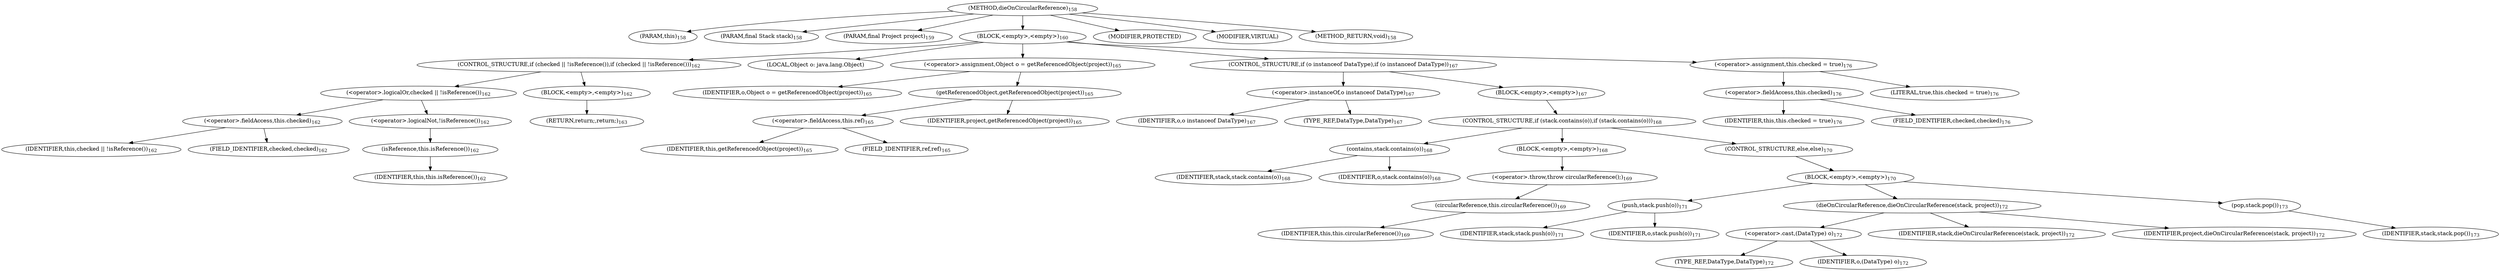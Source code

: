 digraph "dieOnCircularReference" {  
"95" [label = <(METHOD,dieOnCircularReference)<SUB>158</SUB>> ]
"6" [label = <(PARAM,this)<SUB>158</SUB>> ]
"96" [label = <(PARAM,final Stack stack)<SUB>158</SUB>> ]
"97" [label = <(PARAM,final Project project)<SUB>159</SUB>> ]
"98" [label = <(BLOCK,&lt;empty&gt;,&lt;empty&gt;)<SUB>160</SUB>> ]
"99" [label = <(CONTROL_STRUCTURE,if (checked || !isReference()),if (checked || !isReference()))<SUB>162</SUB>> ]
"100" [label = <(&lt;operator&gt;.logicalOr,checked || !isReference())<SUB>162</SUB>> ]
"101" [label = <(&lt;operator&gt;.fieldAccess,this.checked)<SUB>162</SUB>> ]
"102" [label = <(IDENTIFIER,this,checked || !isReference())<SUB>162</SUB>> ]
"103" [label = <(FIELD_IDENTIFIER,checked,checked)<SUB>162</SUB>> ]
"104" [label = <(&lt;operator&gt;.logicalNot,!isReference())<SUB>162</SUB>> ]
"105" [label = <(isReference,this.isReference())<SUB>162</SUB>> ]
"5" [label = <(IDENTIFIER,this,this.isReference())<SUB>162</SUB>> ]
"106" [label = <(BLOCK,&lt;empty&gt;,&lt;empty&gt;)<SUB>162</SUB>> ]
"107" [label = <(RETURN,return;,return;)<SUB>163</SUB>> ]
"108" [label = <(LOCAL,Object o: java.lang.Object)> ]
"109" [label = <(&lt;operator&gt;.assignment,Object o = getReferencedObject(project))<SUB>165</SUB>> ]
"110" [label = <(IDENTIFIER,o,Object o = getReferencedObject(project))<SUB>165</SUB>> ]
"111" [label = <(getReferencedObject,getReferencedObject(project))<SUB>165</SUB>> ]
"112" [label = <(&lt;operator&gt;.fieldAccess,this.ref)<SUB>165</SUB>> ]
"113" [label = <(IDENTIFIER,this,getReferencedObject(project))<SUB>165</SUB>> ]
"114" [label = <(FIELD_IDENTIFIER,ref,ref)<SUB>165</SUB>> ]
"115" [label = <(IDENTIFIER,project,getReferencedObject(project))<SUB>165</SUB>> ]
"116" [label = <(CONTROL_STRUCTURE,if (o instanceof DataType),if (o instanceof DataType))<SUB>167</SUB>> ]
"117" [label = <(&lt;operator&gt;.instanceOf,o instanceof DataType)<SUB>167</SUB>> ]
"118" [label = <(IDENTIFIER,o,o instanceof DataType)<SUB>167</SUB>> ]
"119" [label = <(TYPE_REF,DataType,DataType)<SUB>167</SUB>> ]
"120" [label = <(BLOCK,&lt;empty&gt;,&lt;empty&gt;)<SUB>167</SUB>> ]
"121" [label = <(CONTROL_STRUCTURE,if (stack.contains(o)),if (stack.contains(o)))<SUB>168</SUB>> ]
"122" [label = <(contains,stack.contains(o))<SUB>168</SUB>> ]
"123" [label = <(IDENTIFIER,stack,stack.contains(o))<SUB>168</SUB>> ]
"124" [label = <(IDENTIFIER,o,stack.contains(o))<SUB>168</SUB>> ]
"125" [label = <(BLOCK,&lt;empty&gt;,&lt;empty&gt;)<SUB>168</SUB>> ]
"126" [label = <(&lt;operator&gt;.throw,throw circularReference();)<SUB>169</SUB>> ]
"127" [label = <(circularReference,this.circularReference())<SUB>169</SUB>> ]
"7" [label = <(IDENTIFIER,this,this.circularReference())<SUB>169</SUB>> ]
"128" [label = <(CONTROL_STRUCTURE,else,else)<SUB>170</SUB>> ]
"129" [label = <(BLOCK,&lt;empty&gt;,&lt;empty&gt;)<SUB>170</SUB>> ]
"130" [label = <(push,stack.push(o))<SUB>171</SUB>> ]
"131" [label = <(IDENTIFIER,stack,stack.push(o))<SUB>171</SUB>> ]
"132" [label = <(IDENTIFIER,o,stack.push(o))<SUB>171</SUB>> ]
"133" [label = <(dieOnCircularReference,dieOnCircularReference(stack, project))<SUB>172</SUB>> ]
"134" [label = <(&lt;operator&gt;.cast,(DataType) o)<SUB>172</SUB>> ]
"135" [label = <(TYPE_REF,DataType,DataType)<SUB>172</SUB>> ]
"136" [label = <(IDENTIFIER,o,(DataType) o)<SUB>172</SUB>> ]
"137" [label = <(IDENTIFIER,stack,dieOnCircularReference(stack, project))<SUB>172</SUB>> ]
"138" [label = <(IDENTIFIER,project,dieOnCircularReference(stack, project))<SUB>172</SUB>> ]
"139" [label = <(pop,stack.pop())<SUB>173</SUB>> ]
"140" [label = <(IDENTIFIER,stack,stack.pop())<SUB>173</SUB>> ]
"141" [label = <(&lt;operator&gt;.assignment,this.checked = true)<SUB>176</SUB>> ]
"142" [label = <(&lt;operator&gt;.fieldAccess,this.checked)<SUB>176</SUB>> ]
"143" [label = <(IDENTIFIER,this,this.checked = true)<SUB>176</SUB>> ]
"144" [label = <(FIELD_IDENTIFIER,checked,checked)<SUB>176</SUB>> ]
"145" [label = <(LITERAL,true,this.checked = true)<SUB>176</SUB>> ]
"146" [label = <(MODIFIER,PROTECTED)> ]
"147" [label = <(MODIFIER,VIRTUAL)> ]
"148" [label = <(METHOD_RETURN,void)<SUB>158</SUB>> ]
  "95" -> "6" 
  "95" -> "96" 
  "95" -> "97" 
  "95" -> "98" 
  "95" -> "146" 
  "95" -> "147" 
  "95" -> "148" 
  "98" -> "99" 
  "98" -> "108" 
  "98" -> "109" 
  "98" -> "116" 
  "98" -> "141" 
  "99" -> "100" 
  "99" -> "106" 
  "100" -> "101" 
  "100" -> "104" 
  "101" -> "102" 
  "101" -> "103" 
  "104" -> "105" 
  "105" -> "5" 
  "106" -> "107" 
  "109" -> "110" 
  "109" -> "111" 
  "111" -> "112" 
  "111" -> "115" 
  "112" -> "113" 
  "112" -> "114" 
  "116" -> "117" 
  "116" -> "120" 
  "117" -> "118" 
  "117" -> "119" 
  "120" -> "121" 
  "121" -> "122" 
  "121" -> "125" 
  "121" -> "128" 
  "122" -> "123" 
  "122" -> "124" 
  "125" -> "126" 
  "126" -> "127" 
  "127" -> "7" 
  "128" -> "129" 
  "129" -> "130" 
  "129" -> "133" 
  "129" -> "139" 
  "130" -> "131" 
  "130" -> "132" 
  "133" -> "134" 
  "133" -> "137" 
  "133" -> "138" 
  "134" -> "135" 
  "134" -> "136" 
  "139" -> "140" 
  "141" -> "142" 
  "141" -> "145" 
  "142" -> "143" 
  "142" -> "144" 
}
